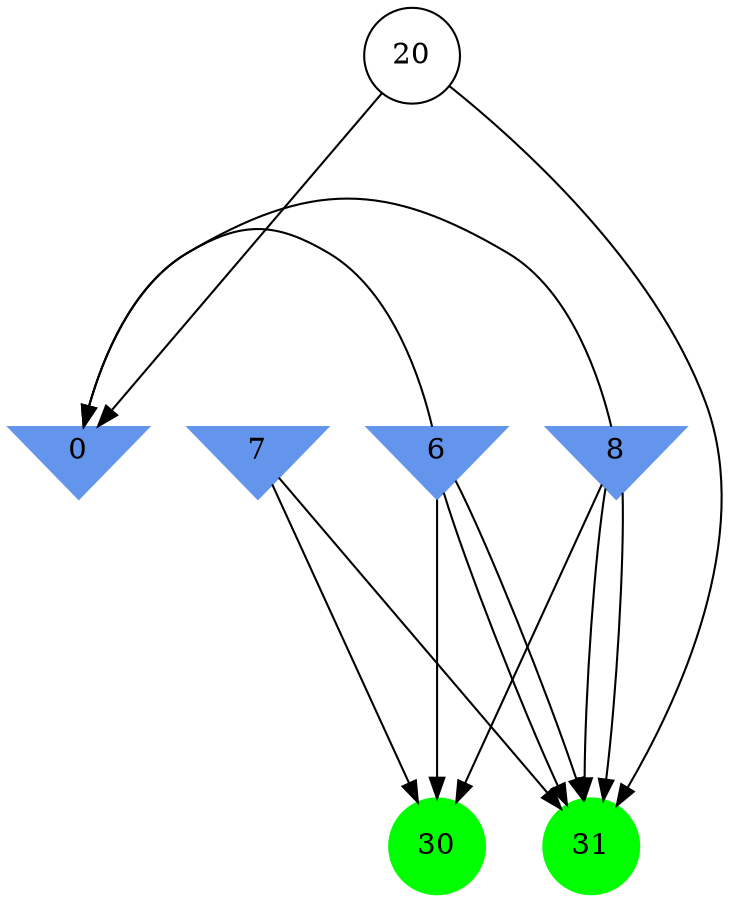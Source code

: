digraph brain {
	ranksep=2.0;
	0 [shape=invtriangle,style=filled,color=cornflowerblue];
	6 [shape=invtriangle,style=filled,color=cornflowerblue];
	7 [shape=invtriangle,style=filled,color=cornflowerblue];
	8 [shape=invtriangle,style=filled,color=cornflowerblue];
	20 [shape=circle,color=black];
	30 [shape=circle,style=filled,color=green];
	31 [shape=circle,style=filled,color=green];
	6	->	31;
	6	->	0;
	8	->	31;
	8	->	0;
	20	->	31;
	20	->	0;
	6	->	31;
	6	->	30;
	7	->	31;
	7	->	30;
	8	->	31;
	8	->	30;
	{ rank=same; 0; 6; 7; 8; }
	{ rank=same; 20; }
	{ rank=same; 30; 31; }
}
